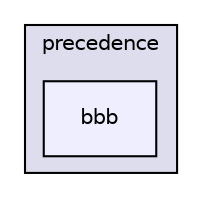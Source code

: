 digraph "gulp-src/node_modules/gulp/node_modules/liftoff/node_modules/resolve/test/precedence/bbb" {
  compound=true
  node [ fontsize="10", fontname="Helvetica"];
  edge [ labelfontsize="10", labelfontname="Helvetica"];
  subgraph clusterdir_34d1b8c4d46e1d1014022ec379043a69 {
    graph [ bgcolor="#ddddee", pencolor="black", label="precedence" fontname="Helvetica", fontsize="10", URL="dir_34d1b8c4d46e1d1014022ec379043a69.html"]
  dir_f7847b639fe3267c46d96e76272c39c7 [shape=box, label="bbb", style="filled", fillcolor="#eeeeff", pencolor="black", URL="dir_f7847b639fe3267c46d96e76272c39c7.html"];
  }
}
